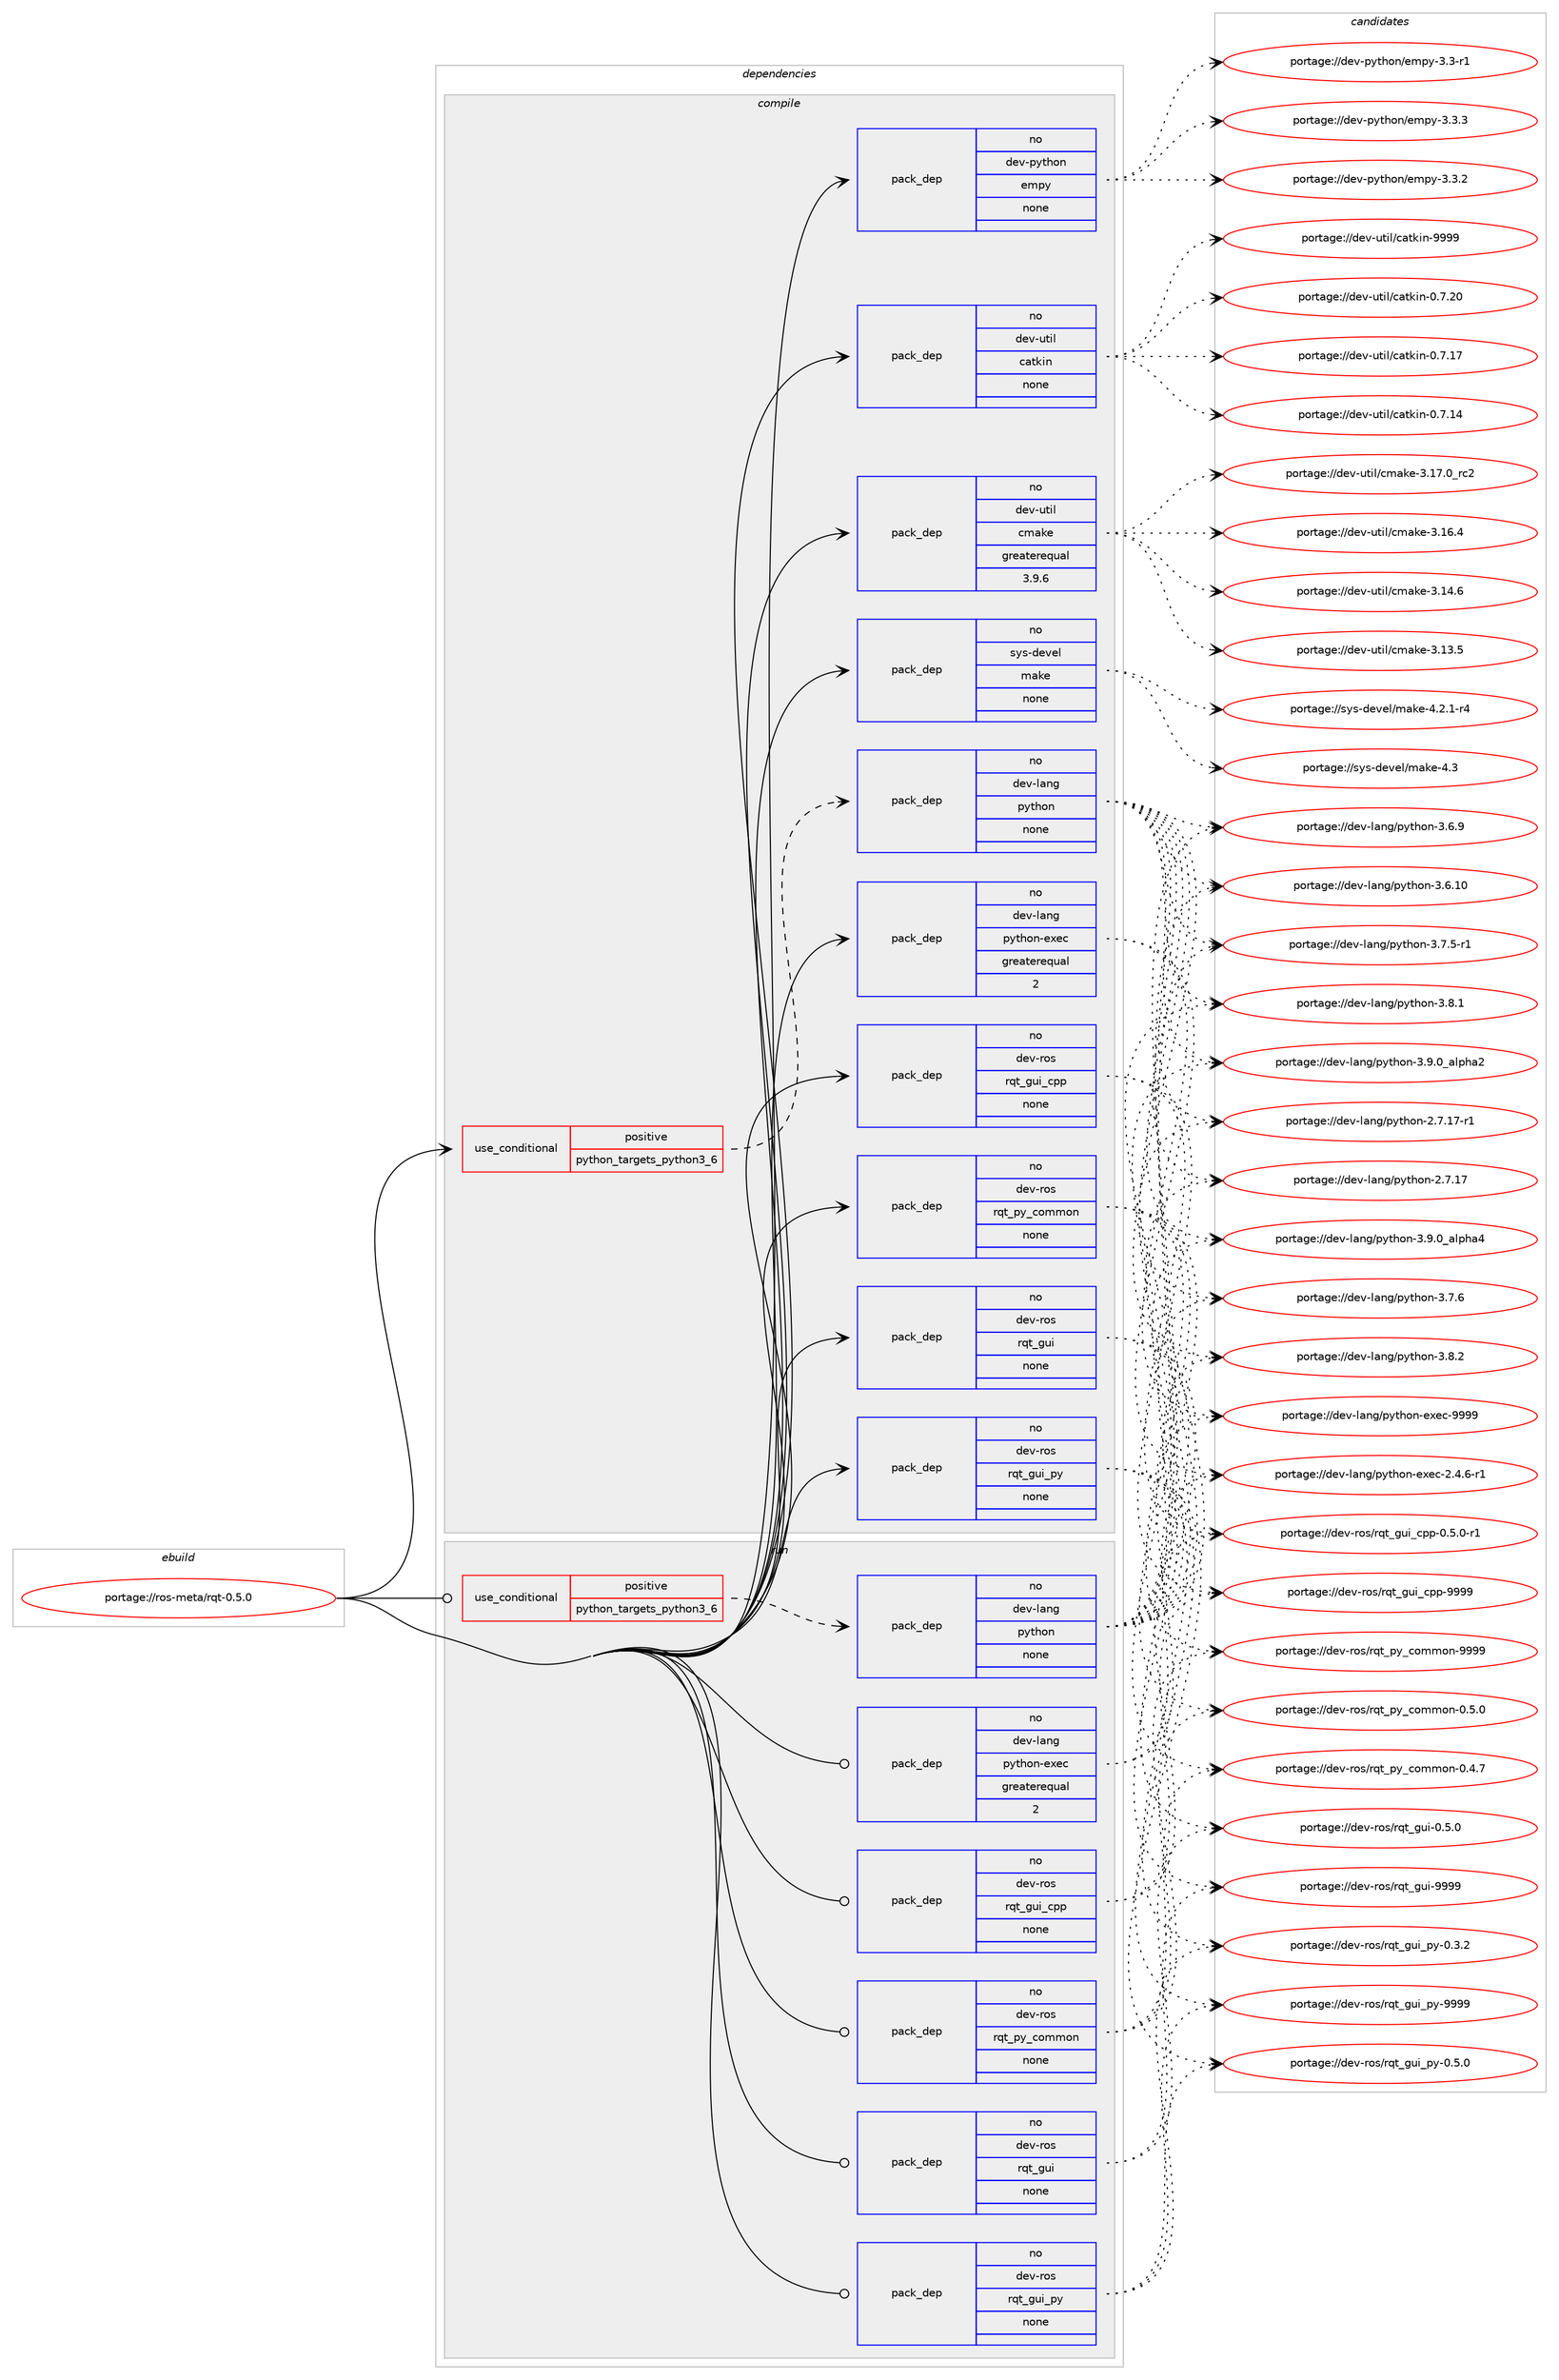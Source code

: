 digraph prolog {

# *************
# Graph options
# *************

newrank=true;
concentrate=true;
compound=true;
graph [rankdir=LR,fontname=Helvetica,fontsize=10,ranksep=1.5];#, ranksep=2.5, nodesep=0.2];
edge  [arrowhead=vee];
node  [fontname=Helvetica,fontsize=10];

# **********
# The ebuild
# **********

subgraph cluster_leftcol {
color=gray;
rank=same;
label=<<i>ebuild</i>>;
id [label="portage://ros-meta/rqt-0.5.0", color=red, width=4, href="../ros-meta/rqt-0.5.0.svg"];
}

# ****************
# The dependencies
# ****************

subgraph cluster_midcol {
color=gray;
label=<<i>dependencies</i>>;
subgraph cluster_compile {
fillcolor="#eeeeee";
style=filled;
label=<<i>compile</i>>;
subgraph cond11790 {
dependency58591 [label=<<TABLE BORDER="0" CELLBORDER="1" CELLSPACING="0" CELLPADDING="4"><TR><TD ROWSPAN="3" CELLPADDING="10">use_conditional</TD></TR><TR><TD>positive</TD></TR><TR><TD>python_targets_python3_6</TD></TR></TABLE>>, shape=none, color=red];
subgraph pack45543 {
dependency58592 [label=<<TABLE BORDER="0" CELLBORDER="1" CELLSPACING="0" CELLPADDING="4" WIDTH="220"><TR><TD ROWSPAN="6" CELLPADDING="30">pack_dep</TD></TR><TR><TD WIDTH="110">no</TD></TR><TR><TD>dev-lang</TD></TR><TR><TD>python</TD></TR><TR><TD>none</TD></TR><TR><TD></TD></TR></TABLE>>, shape=none, color=blue];
}
dependency58591:e -> dependency58592:w [weight=20,style="dashed",arrowhead="vee"];
}
id:e -> dependency58591:w [weight=20,style="solid",arrowhead="vee"];
subgraph pack45544 {
dependency58593 [label=<<TABLE BORDER="0" CELLBORDER="1" CELLSPACING="0" CELLPADDING="4" WIDTH="220"><TR><TD ROWSPAN="6" CELLPADDING="30">pack_dep</TD></TR><TR><TD WIDTH="110">no</TD></TR><TR><TD>dev-lang</TD></TR><TR><TD>python-exec</TD></TR><TR><TD>greaterequal</TD></TR><TR><TD>2</TD></TR></TABLE>>, shape=none, color=blue];
}
id:e -> dependency58593:w [weight=20,style="solid",arrowhead="vee"];
subgraph pack45545 {
dependency58594 [label=<<TABLE BORDER="0" CELLBORDER="1" CELLSPACING="0" CELLPADDING="4" WIDTH="220"><TR><TD ROWSPAN="6" CELLPADDING="30">pack_dep</TD></TR><TR><TD WIDTH="110">no</TD></TR><TR><TD>dev-python</TD></TR><TR><TD>empy</TD></TR><TR><TD>none</TD></TR><TR><TD></TD></TR></TABLE>>, shape=none, color=blue];
}
id:e -> dependency58594:w [weight=20,style="solid",arrowhead="vee"];
subgraph pack45546 {
dependency58595 [label=<<TABLE BORDER="0" CELLBORDER="1" CELLSPACING="0" CELLPADDING="4" WIDTH="220"><TR><TD ROWSPAN="6" CELLPADDING="30">pack_dep</TD></TR><TR><TD WIDTH="110">no</TD></TR><TR><TD>dev-ros</TD></TR><TR><TD>rqt_gui</TD></TR><TR><TD>none</TD></TR><TR><TD></TD></TR></TABLE>>, shape=none, color=blue];
}
id:e -> dependency58595:w [weight=20,style="solid",arrowhead="vee"];
subgraph pack45547 {
dependency58596 [label=<<TABLE BORDER="0" CELLBORDER="1" CELLSPACING="0" CELLPADDING="4" WIDTH="220"><TR><TD ROWSPAN="6" CELLPADDING="30">pack_dep</TD></TR><TR><TD WIDTH="110">no</TD></TR><TR><TD>dev-ros</TD></TR><TR><TD>rqt_gui_cpp</TD></TR><TR><TD>none</TD></TR><TR><TD></TD></TR></TABLE>>, shape=none, color=blue];
}
id:e -> dependency58596:w [weight=20,style="solid",arrowhead="vee"];
subgraph pack45548 {
dependency58597 [label=<<TABLE BORDER="0" CELLBORDER="1" CELLSPACING="0" CELLPADDING="4" WIDTH="220"><TR><TD ROWSPAN="6" CELLPADDING="30">pack_dep</TD></TR><TR><TD WIDTH="110">no</TD></TR><TR><TD>dev-ros</TD></TR><TR><TD>rqt_gui_py</TD></TR><TR><TD>none</TD></TR><TR><TD></TD></TR></TABLE>>, shape=none, color=blue];
}
id:e -> dependency58597:w [weight=20,style="solid",arrowhead="vee"];
subgraph pack45549 {
dependency58598 [label=<<TABLE BORDER="0" CELLBORDER="1" CELLSPACING="0" CELLPADDING="4" WIDTH="220"><TR><TD ROWSPAN="6" CELLPADDING="30">pack_dep</TD></TR><TR><TD WIDTH="110">no</TD></TR><TR><TD>dev-ros</TD></TR><TR><TD>rqt_py_common</TD></TR><TR><TD>none</TD></TR><TR><TD></TD></TR></TABLE>>, shape=none, color=blue];
}
id:e -> dependency58598:w [weight=20,style="solid",arrowhead="vee"];
subgraph pack45550 {
dependency58599 [label=<<TABLE BORDER="0" CELLBORDER="1" CELLSPACING="0" CELLPADDING="4" WIDTH="220"><TR><TD ROWSPAN="6" CELLPADDING="30">pack_dep</TD></TR><TR><TD WIDTH="110">no</TD></TR><TR><TD>dev-util</TD></TR><TR><TD>catkin</TD></TR><TR><TD>none</TD></TR><TR><TD></TD></TR></TABLE>>, shape=none, color=blue];
}
id:e -> dependency58599:w [weight=20,style="solid",arrowhead="vee"];
subgraph pack45551 {
dependency58600 [label=<<TABLE BORDER="0" CELLBORDER="1" CELLSPACING="0" CELLPADDING="4" WIDTH="220"><TR><TD ROWSPAN="6" CELLPADDING="30">pack_dep</TD></TR><TR><TD WIDTH="110">no</TD></TR><TR><TD>dev-util</TD></TR><TR><TD>cmake</TD></TR><TR><TD>greaterequal</TD></TR><TR><TD>3.9.6</TD></TR></TABLE>>, shape=none, color=blue];
}
id:e -> dependency58600:w [weight=20,style="solid",arrowhead="vee"];
subgraph pack45552 {
dependency58601 [label=<<TABLE BORDER="0" CELLBORDER="1" CELLSPACING="0" CELLPADDING="4" WIDTH="220"><TR><TD ROWSPAN="6" CELLPADDING="30">pack_dep</TD></TR><TR><TD WIDTH="110">no</TD></TR><TR><TD>sys-devel</TD></TR><TR><TD>make</TD></TR><TR><TD>none</TD></TR><TR><TD></TD></TR></TABLE>>, shape=none, color=blue];
}
id:e -> dependency58601:w [weight=20,style="solid",arrowhead="vee"];
}
subgraph cluster_compileandrun {
fillcolor="#eeeeee";
style=filled;
label=<<i>compile and run</i>>;
}
subgraph cluster_run {
fillcolor="#eeeeee";
style=filled;
label=<<i>run</i>>;
subgraph cond11791 {
dependency58602 [label=<<TABLE BORDER="0" CELLBORDER="1" CELLSPACING="0" CELLPADDING="4"><TR><TD ROWSPAN="3" CELLPADDING="10">use_conditional</TD></TR><TR><TD>positive</TD></TR><TR><TD>python_targets_python3_6</TD></TR></TABLE>>, shape=none, color=red];
subgraph pack45553 {
dependency58603 [label=<<TABLE BORDER="0" CELLBORDER="1" CELLSPACING="0" CELLPADDING="4" WIDTH="220"><TR><TD ROWSPAN="6" CELLPADDING="30">pack_dep</TD></TR><TR><TD WIDTH="110">no</TD></TR><TR><TD>dev-lang</TD></TR><TR><TD>python</TD></TR><TR><TD>none</TD></TR><TR><TD></TD></TR></TABLE>>, shape=none, color=blue];
}
dependency58602:e -> dependency58603:w [weight=20,style="dashed",arrowhead="vee"];
}
id:e -> dependency58602:w [weight=20,style="solid",arrowhead="odot"];
subgraph pack45554 {
dependency58604 [label=<<TABLE BORDER="0" CELLBORDER="1" CELLSPACING="0" CELLPADDING="4" WIDTH="220"><TR><TD ROWSPAN="6" CELLPADDING="30">pack_dep</TD></TR><TR><TD WIDTH="110">no</TD></TR><TR><TD>dev-lang</TD></TR><TR><TD>python-exec</TD></TR><TR><TD>greaterequal</TD></TR><TR><TD>2</TD></TR></TABLE>>, shape=none, color=blue];
}
id:e -> dependency58604:w [weight=20,style="solid",arrowhead="odot"];
subgraph pack45555 {
dependency58605 [label=<<TABLE BORDER="0" CELLBORDER="1" CELLSPACING="0" CELLPADDING="4" WIDTH="220"><TR><TD ROWSPAN="6" CELLPADDING="30">pack_dep</TD></TR><TR><TD WIDTH="110">no</TD></TR><TR><TD>dev-ros</TD></TR><TR><TD>rqt_gui</TD></TR><TR><TD>none</TD></TR><TR><TD></TD></TR></TABLE>>, shape=none, color=blue];
}
id:e -> dependency58605:w [weight=20,style="solid",arrowhead="odot"];
subgraph pack45556 {
dependency58606 [label=<<TABLE BORDER="0" CELLBORDER="1" CELLSPACING="0" CELLPADDING="4" WIDTH="220"><TR><TD ROWSPAN="6" CELLPADDING="30">pack_dep</TD></TR><TR><TD WIDTH="110">no</TD></TR><TR><TD>dev-ros</TD></TR><TR><TD>rqt_gui_cpp</TD></TR><TR><TD>none</TD></TR><TR><TD></TD></TR></TABLE>>, shape=none, color=blue];
}
id:e -> dependency58606:w [weight=20,style="solid",arrowhead="odot"];
subgraph pack45557 {
dependency58607 [label=<<TABLE BORDER="0" CELLBORDER="1" CELLSPACING="0" CELLPADDING="4" WIDTH="220"><TR><TD ROWSPAN="6" CELLPADDING="30">pack_dep</TD></TR><TR><TD WIDTH="110">no</TD></TR><TR><TD>dev-ros</TD></TR><TR><TD>rqt_gui_py</TD></TR><TR><TD>none</TD></TR><TR><TD></TD></TR></TABLE>>, shape=none, color=blue];
}
id:e -> dependency58607:w [weight=20,style="solid",arrowhead="odot"];
subgraph pack45558 {
dependency58608 [label=<<TABLE BORDER="0" CELLBORDER="1" CELLSPACING="0" CELLPADDING="4" WIDTH="220"><TR><TD ROWSPAN="6" CELLPADDING="30">pack_dep</TD></TR><TR><TD WIDTH="110">no</TD></TR><TR><TD>dev-ros</TD></TR><TR><TD>rqt_py_common</TD></TR><TR><TD>none</TD></TR><TR><TD></TD></TR></TABLE>>, shape=none, color=blue];
}
id:e -> dependency58608:w [weight=20,style="solid",arrowhead="odot"];
}
}

# **************
# The candidates
# **************

subgraph cluster_choices {
rank=same;
color=gray;
label=<<i>candidates</i>>;

subgraph choice45543 {
color=black;
nodesep=1;
choice10010111845108971101034711212111610411111045514657464895971081121049752 [label="portage://dev-lang/python-3.9.0_alpha4", color=red, width=4,href="../dev-lang/python-3.9.0_alpha4.svg"];
choice10010111845108971101034711212111610411111045514657464895971081121049750 [label="portage://dev-lang/python-3.9.0_alpha2", color=red, width=4,href="../dev-lang/python-3.9.0_alpha2.svg"];
choice100101118451089711010347112121116104111110455146564650 [label="portage://dev-lang/python-3.8.2", color=red, width=4,href="../dev-lang/python-3.8.2.svg"];
choice100101118451089711010347112121116104111110455146564649 [label="portage://dev-lang/python-3.8.1", color=red, width=4,href="../dev-lang/python-3.8.1.svg"];
choice100101118451089711010347112121116104111110455146554654 [label="portage://dev-lang/python-3.7.6", color=red, width=4,href="../dev-lang/python-3.7.6.svg"];
choice1001011184510897110103471121211161041111104551465546534511449 [label="portage://dev-lang/python-3.7.5-r1", color=red, width=4,href="../dev-lang/python-3.7.5-r1.svg"];
choice100101118451089711010347112121116104111110455146544657 [label="portage://dev-lang/python-3.6.9", color=red, width=4,href="../dev-lang/python-3.6.9.svg"];
choice10010111845108971101034711212111610411111045514654464948 [label="portage://dev-lang/python-3.6.10", color=red, width=4,href="../dev-lang/python-3.6.10.svg"];
choice100101118451089711010347112121116104111110455046554649554511449 [label="portage://dev-lang/python-2.7.17-r1", color=red, width=4,href="../dev-lang/python-2.7.17-r1.svg"];
choice10010111845108971101034711212111610411111045504655464955 [label="portage://dev-lang/python-2.7.17", color=red, width=4,href="../dev-lang/python-2.7.17.svg"];
dependency58592:e -> choice10010111845108971101034711212111610411111045514657464895971081121049752:w [style=dotted,weight="100"];
dependency58592:e -> choice10010111845108971101034711212111610411111045514657464895971081121049750:w [style=dotted,weight="100"];
dependency58592:e -> choice100101118451089711010347112121116104111110455146564650:w [style=dotted,weight="100"];
dependency58592:e -> choice100101118451089711010347112121116104111110455146564649:w [style=dotted,weight="100"];
dependency58592:e -> choice100101118451089711010347112121116104111110455146554654:w [style=dotted,weight="100"];
dependency58592:e -> choice1001011184510897110103471121211161041111104551465546534511449:w [style=dotted,weight="100"];
dependency58592:e -> choice100101118451089711010347112121116104111110455146544657:w [style=dotted,weight="100"];
dependency58592:e -> choice10010111845108971101034711212111610411111045514654464948:w [style=dotted,weight="100"];
dependency58592:e -> choice100101118451089711010347112121116104111110455046554649554511449:w [style=dotted,weight="100"];
dependency58592:e -> choice10010111845108971101034711212111610411111045504655464955:w [style=dotted,weight="100"];
}
subgraph choice45544 {
color=black;
nodesep=1;
choice10010111845108971101034711212111610411111045101120101994557575757 [label="portage://dev-lang/python-exec-9999", color=red, width=4,href="../dev-lang/python-exec-9999.svg"];
choice10010111845108971101034711212111610411111045101120101994550465246544511449 [label="portage://dev-lang/python-exec-2.4.6-r1", color=red, width=4,href="../dev-lang/python-exec-2.4.6-r1.svg"];
dependency58593:e -> choice10010111845108971101034711212111610411111045101120101994557575757:w [style=dotted,weight="100"];
dependency58593:e -> choice10010111845108971101034711212111610411111045101120101994550465246544511449:w [style=dotted,weight="100"];
}
subgraph choice45545 {
color=black;
nodesep=1;
choice1001011184511212111610411111047101109112121455146514651 [label="portage://dev-python/empy-3.3.3", color=red, width=4,href="../dev-python/empy-3.3.3.svg"];
choice1001011184511212111610411111047101109112121455146514650 [label="portage://dev-python/empy-3.3.2", color=red, width=4,href="../dev-python/empy-3.3.2.svg"];
choice1001011184511212111610411111047101109112121455146514511449 [label="portage://dev-python/empy-3.3-r1", color=red, width=4,href="../dev-python/empy-3.3-r1.svg"];
dependency58594:e -> choice1001011184511212111610411111047101109112121455146514651:w [style=dotted,weight="100"];
dependency58594:e -> choice1001011184511212111610411111047101109112121455146514650:w [style=dotted,weight="100"];
dependency58594:e -> choice1001011184511212111610411111047101109112121455146514511449:w [style=dotted,weight="100"];
}
subgraph choice45546 {
color=black;
nodesep=1;
choice1001011184511411111547114113116951031171054557575757 [label="portage://dev-ros/rqt_gui-9999", color=red, width=4,href="../dev-ros/rqt_gui-9999.svg"];
choice100101118451141111154711411311695103117105454846534648 [label="portage://dev-ros/rqt_gui-0.5.0", color=red, width=4,href="../dev-ros/rqt_gui-0.5.0.svg"];
dependency58595:e -> choice1001011184511411111547114113116951031171054557575757:w [style=dotted,weight="100"];
dependency58595:e -> choice100101118451141111154711411311695103117105454846534648:w [style=dotted,weight="100"];
}
subgraph choice45547 {
color=black;
nodesep=1;
choice10010111845114111115471141131169510311710595991121124557575757 [label="portage://dev-ros/rqt_gui_cpp-9999", color=red, width=4,href="../dev-ros/rqt_gui_cpp-9999.svg"];
choice10010111845114111115471141131169510311710595991121124548465346484511449 [label="portage://dev-ros/rqt_gui_cpp-0.5.0-r1", color=red, width=4,href="../dev-ros/rqt_gui_cpp-0.5.0-r1.svg"];
dependency58596:e -> choice10010111845114111115471141131169510311710595991121124557575757:w [style=dotted,weight="100"];
dependency58596:e -> choice10010111845114111115471141131169510311710595991121124548465346484511449:w [style=dotted,weight="100"];
}
subgraph choice45548 {
color=black;
nodesep=1;
choice100101118451141111154711411311695103117105951121214557575757 [label="portage://dev-ros/rqt_gui_py-9999", color=red, width=4,href="../dev-ros/rqt_gui_py-9999.svg"];
choice10010111845114111115471141131169510311710595112121454846534648 [label="portage://dev-ros/rqt_gui_py-0.5.0", color=red, width=4,href="../dev-ros/rqt_gui_py-0.5.0.svg"];
choice10010111845114111115471141131169510311710595112121454846514650 [label="portage://dev-ros/rqt_gui_py-0.3.2", color=red, width=4,href="../dev-ros/rqt_gui_py-0.3.2.svg"];
dependency58597:e -> choice100101118451141111154711411311695103117105951121214557575757:w [style=dotted,weight="100"];
dependency58597:e -> choice10010111845114111115471141131169510311710595112121454846534648:w [style=dotted,weight="100"];
dependency58597:e -> choice10010111845114111115471141131169510311710595112121454846514650:w [style=dotted,weight="100"];
}
subgraph choice45549 {
color=black;
nodesep=1;
choice10010111845114111115471141131169511212195991111091091111104557575757 [label="portage://dev-ros/rqt_py_common-9999", color=red, width=4,href="../dev-ros/rqt_py_common-9999.svg"];
choice1001011184511411111547114113116951121219599111109109111110454846534648 [label="portage://dev-ros/rqt_py_common-0.5.0", color=red, width=4,href="../dev-ros/rqt_py_common-0.5.0.svg"];
choice1001011184511411111547114113116951121219599111109109111110454846524655 [label="portage://dev-ros/rqt_py_common-0.4.7", color=red, width=4,href="../dev-ros/rqt_py_common-0.4.7.svg"];
dependency58598:e -> choice10010111845114111115471141131169511212195991111091091111104557575757:w [style=dotted,weight="100"];
dependency58598:e -> choice1001011184511411111547114113116951121219599111109109111110454846534648:w [style=dotted,weight="100"];
dependency58598:e -> choice1001011184511411111547114113116951121219599111109109111110454846524655:w [style=dotted,weight="100"];
}
subgraph choice45550 {
color=black;
nodesep=1;
choice100101118451171161051084799971161071051104557575757 [label="portage://dev-util/catkin-9999", color=red, width=4,href="../dev-util/catkin-9999.svg"];
choice1001011184511711610510847999711610710511045484655465048 [label="portage://dev-util/catkin-0.7.20", color=red, width=4,href="../dev-util/catkin-0.7.20.svg"];
choice1001011184511711610510847999711610710511045484655464955 [label="portage://dev-util/catkin-0.7.17", color=red, width=4,href="../dev-util/catkin-0.7.17.svg"];
choice1001011184511711610510847999711610710511045484655464952 [label="portage://dev-util/catkin-0.7.14", color=red, width=4,href="../dev-util/catkin-0.7.14.svg"];
dependency58599:e -> choice100101118451171161051084799971161071051104557575757:w [style=dotted,weight="100"];
dependency58599:e -> choice1001011184511711610510847999711610710511045484655465048:w [style=dotted,weight="100"];
dependency58599:e -> choice1001011184511711610510847999711610710511045484655464955:w [style=dotted,weight="100"];
dependency58599:e -> choice1001011184511711610510847999711610710511045484655464952:w [style=dotted,weight="100"];
}
subgraph choice45551 {
color=black;
nodesep=1;
choice1001011184511711610510847991099710710145514649554648951149950 [label="portage://dev-util/cmake-3.17.0_rc2", color=red, width=4,href="../dev-util/cmake-3.17.0_rc2.svg"];
choice1001011184511711610510847991099710710145514649544652 [label="portage://dev-util/cmake-3.16.4", color=red, width=4,href="../dev-util/cmake-3.16.4.svg"];
choice1001011184511711610510847991099710710145514649524654 [label="portage://dev-util/cmake-3.14.6", color=red, width=4,href="../dev-util/cmake-3.14.6.svg"];
choice1001011184511711610510847991099710710145514649514653 [label="portage://dev-util/cmake-3.13.5", color=red, width=4,href="../dev-util/cmake-3.13.5.svg"];
dependency58600:e -> choice1001011184511711610510847991099710710145514649554648951149950:w [style=dotted,weight="100"];
dependency58600:e -> choice1001011184511711610510847991099710710145514649544652:w [style=dotted,weight="100"];
dependency58600:e -> choice1001011184511711610510847991099710710145514649524654:w [style=dotted,weight="100"];
dependency58600:e -> choice1001011184511711610510847991099710710145514649514653:w [style=dotted,weight="100"];
}
subgraph choice45552 {
color=black;
nodesep=1;
choice11512111545100101118101108471099710710145524651 [label="portage://sys-devel/make-4.3", color=red, width=4,href="../sys-devel/make-4.3.svg"];
choice1151211154510010111810110847109971071014552465046494511452 [label="portage://sys-devel/make-4.2.1-r4", color=red, width=4,href="../sys-devel/make-4.2.1-r4.svg"];
dependency58601:e -> choice11512111545100101118101108471099710710145524651:w [style=dotted,weight="100"];
dependency58601:e -> choice1151211154510010111810110847109971071014552465046494511452:w [style=dotted,weight="100"];
}
subgraph choice45553 {
color=black;
nodesep=1;
choice10010111845108971101034711212111610411111045514657464895971081121049752 [label="portage://dev-lang/python-3.9.0_alpha4", color=red, width=4,href="../dev-lang/python-3.9.0_alpha4.svg"];
choice10010111845108971101034711212111610411111045514657464895971081121049750 [label="portage://dev-lang/python-3.9.0_alpha2", color=red, width=4,href="../dev-lang/python-3.9.0_alpha2.svg"];
choice100101118451089711010347112121116104111110455146564650 [label="portage://dev-lang/python-3.8.2", color=red, width=4,href="../dev-lang/python-3.8.2.svg"];
choice100101118451089711010347112121116104111110455146564649 [label="portage://dev-lang/python-3.8.1", color=red, width=4,href="../dev-lang/python-3.8.1.svg"];
choice100101118451089711010347112121116104111110455146554654 [label="portage://dev-lang/python-3.7.6", color=red, width=4,href="../dev-lang/python-3.7.6.svg"];
choice1001011184510897110103471121211161041111104551465546534511449 [label="portage://dev-lang/python-3.7.5-r1", color=red, width=4,href="../dev-lang/python-3.7.5-r1.svg"];
choice100101118451089711010347112121116104111110455146544657 [label="portage://dev-lang/python-3.6.9", color=red, width=4,href="../dev-lang/python-3.6.9.svg"];
choice10010111845108971101034711212111610411111045514654464948 [label="portage://dev-lang/python-3.6.10", color=red, width=4,href="../dev-lang/python-3.6.10.svg"];
choice100101118451089711010347112121116104111110455046554649554511449 [label="portage://dev-lang/python-2.7.17-r1", color=red, width=4,href="../dev-lang/python-2.7.17-r1.svg"];
choice10010111845108971101034711212111610411111045504655464955 [label="portage://dev-lang/python-2.7.17", color=red, width=4,href="../dev-lang/python-2.7.17.svg"];
dependency58603:e -> choice10010111845108971101034711212111610411111045514657464895971081121049752:w [style=dotted,weight="100"];
dependency58603:e -> choice10010111845108971101034711212111610411111045514657464895971081121049750:w [style=dotted,weight="100"];
dependency58603:e -> choice100101118451089711010347112121116104111110455146564650:w [style=dotted,weight="100"];
dependency58603:e -> choice100101118451089711010347112121116104111110455146564649:w [style=dotted,weight="100"];
dependency58603:e -> choice100101118451089711010347112121116104111110455146554654:w [style=dotted,weight="100"];
dependency58603:e -> choice1001011184510897110103471121211161041111104551465546534511449:w [style=dotted,weight="100"];
dependency58603:e -> choice100101118451089711010347112121116104111110455146544657:w [style=dotted,weight="100"];
dependency58603:e -> choice10010111845108971101034711212111610411111045514654464948:w [style=dotted,weight="100"];
dependency58603:e -> choice100101118451089711010347112121116104111110455046554649554511449:w [style=dotted,weight="100"];
dependency58603:e -> choice10010111845108971101034711212111610411111045504655464955:w [style=dotted,weight="100"];
}
subgraph choice45554 {
color=black;
nodesep=1;
choice10010111845108971101034711212111610411111045101120101994557575757 [label="portage://dev-lang/python-exec-9999", color=red, width=4,href="../dev-lang/python-exec-9999.svg"];
choice10010111845108971101034711212111610411111045101120101994550465246544511449 [label="portage://dev-lang/python-exec-2.4.6-r1", color=red, width=4,href="../dev-lang/python-exec-2.4.6-r1.svg"];
dependency58604:e -> choice10010111845108971101034711212111610411111045101120101994557575757:w [style=dotted,weight="100"];
dependency58604:e -> choice10010111845108971101034711212111610411111045101120101994550465246544511449:w [style=dotted,weight="100"];
}
subgraph choice45555 {
color=black;
nodesep=1;
choice1001011184511411111547114113116951031171054557575757 [label="portage://dev-ros/rqt_gui-9999", color=red, width=4,href="../dev-ros/rqt_gui-9999.svg"];
choice100101118451141111154711411311695103117105454846534648 [label="portage://dev-ros/rqt_gui-0.5.0", color=red, width=4,href="../dev-ros/rqt_gui-0.5.0.svg"];
dependency58605:e -> choice1001011184511411111547114113116951031171054557575757:w [style=dotted,weight="100"];
dependency58605:e -> choice100101118451141111154711411311695103117105454846534648:w [style=dotted,weight="100"];
}
subgraph choice45556 {
color=black;
nodesep=1;
choice10010111845114111115471141131169510311710595991121124557575757 [label="portage://dev-ros/rqt_gui_cpp-9999", color=red, width=4,href="../dev-ros/rqt_gui_cpp-9999.svg"];
choice10010111845114111115471141131169510311710595991121124548465346484511449 [label="portage://dev-ros/rqt_gui_cpp-0.5.0-r1", color=red, width=4,href="../dev-ros/rqt_gui_cpp-0.5.0-r1.svg"];
dependency58606:e -> choice10010111845114111115471141131169510311710595991121124557575757:w [style=dotted,weight="100"];
dependency58606:e -> choice10010111845114111115471141131169510311710595991121124548465346484511449:w [style=dotted,weight="100"];
}
subgraph choice45557 {
color=black;
nodesep=1;
choice100101118451141111154711411311695103117105951121214557575757 [label="portage://dev-ros/rqt_gui_py-9999", color=red, width=4,href="../dev-ros/rqt_gui_py-9999.svg"];
choice10010111845114111115471141131169510311710595112121454846534648 [label="portage://dev-ros/rqt_gui_py-0.5.0", color=red, width=4,href="../dev-ros/rqt_gui_py-0.5.0.svg"];
choice10010111845114111115471141131169510311710595112121454846514650 [label="portage://dev-ros/rqt_gui_py-0.3.2", color=red, width=4,href="../dev-ros/rqt_gui_py-0.3.2.svg"];
dependency58607:e -> choice100101118451141111154711411311695103117105951121214557575757:w [style=dotted,weight="100"];
dependency58607:e -> choice10010111845114111115471141131169510311710595112121454846534648:w [style=dotted,weight="100"];
dependency58607:e -> choice10010111845114111115471141131169510311710595112121454846514650:w [style=dotted,weight="100"];
}
subgraph choice45558 {
color=black;
nodesep=1;
choice10010111845114111115471141131169511212195991111091091111104557575757 [label="portage://dev-ros/rqt_py_common-9999", color=red, width=4,href="../dev-ros/rqt_py_common-9999.svg"];
choice1001011184511411111547114113116951121219599111109109111110454846534648 [label="portage://dev-ros/rqt_py_common-0.5.0", color=red, width=4,href="../dev-ros/rqt_py_common-0.5.0.svg"];
choice1001011184511411111547114113116951121219599111109109111110454846524655 [label="portage://dev-ros/rqt_py_common-0.4.7", color=red, width=4,href="../dev-ros/rqt_py_common-0.4.7.svg"];
dependency58608:e -> choice10010111845114111115471141131169511212195991111091091111104557575757:w [style=dotted,weight="100"];
dependency58608:e -> choice1001011184511411111547114113116951121219599111109109111110454846534648:w [style=dotted,weight="100"];
dependency58608:e -> choice1001011184511411111547114113116951121219599111109109111110454846524655:w [style=dotted,weight="100"];
}
}

}
